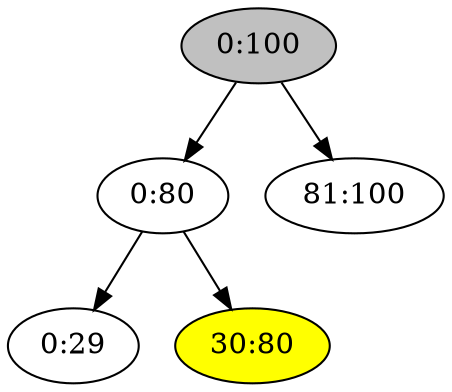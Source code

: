 digraph "l1-i30:80" {

/* Nodes */

N_0_100[label="0:100"][style="filled"][fillcolor="grey"];
N_0_80[label="0:80"];
N_0_29[label="0:29"];
N_30_80[label="30:80"][style="filled"][fillcolor="yellow"];
N_81_100[label="81:100"];

/* Edges */

N_0_80 -> N_0_29;
N_0_80 -> N_30_80;
N_0_100 -> N_0_80;
N_0_100 -> N_81_100;
}
